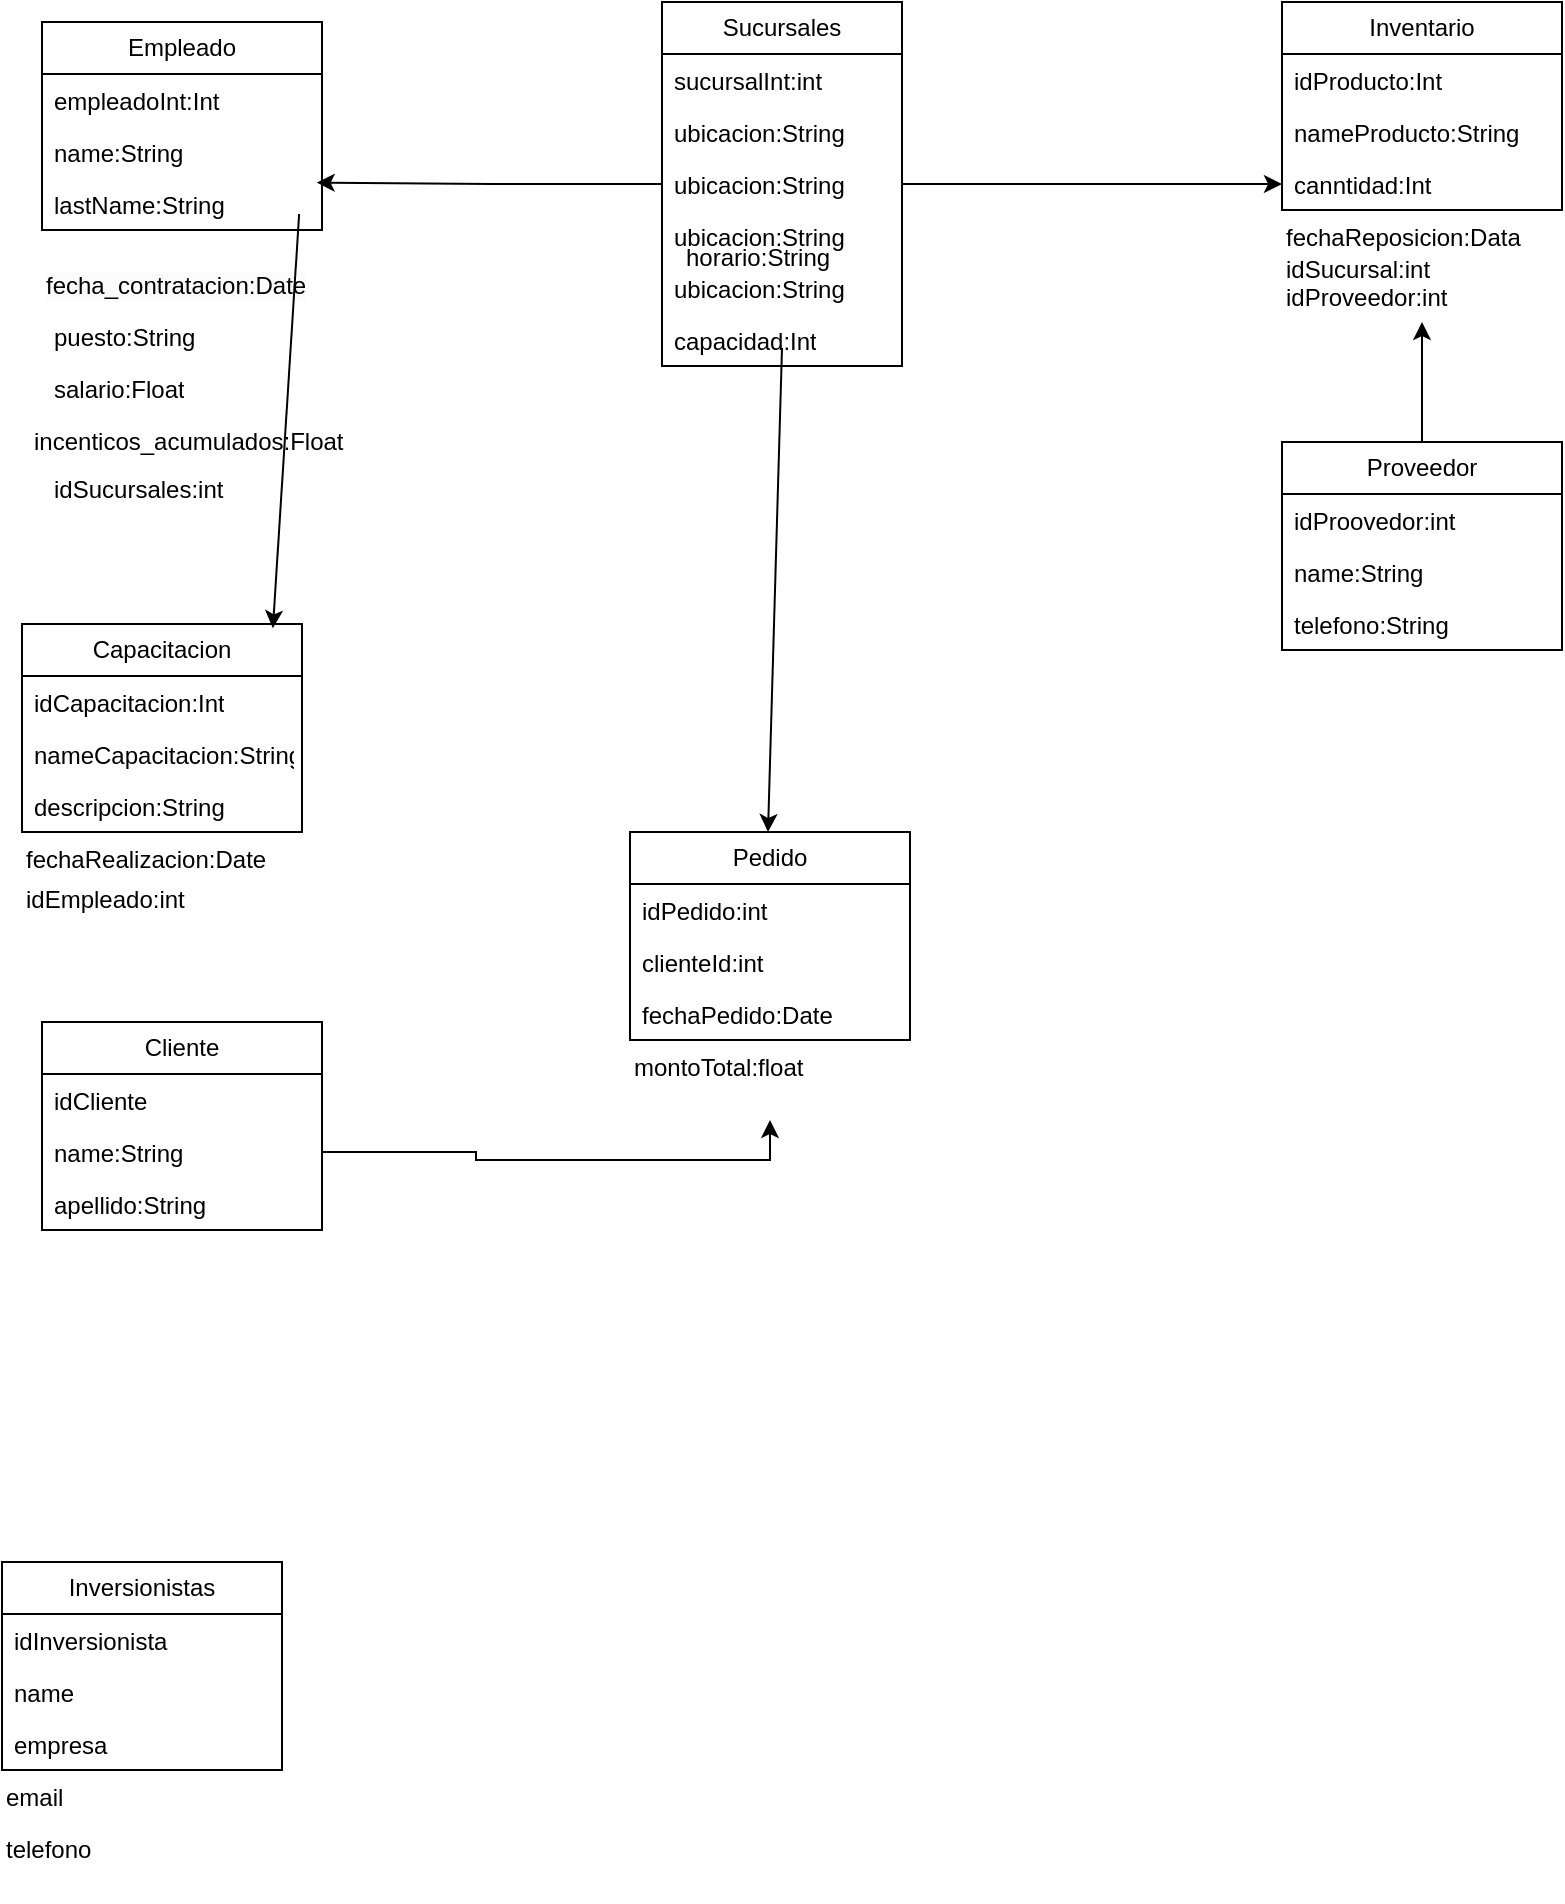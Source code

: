 <mxfile version="24.7.17">
  <diagram id="C5RBs43oDa-KdzZeNtuy" name="Page-1">
    <mxGraphModel dx="1026" dy="465" grid="1" gridSize="10" guides="1" tooltips="1" connect="1" arrows="1" fold="1" page="1" pageScale="1" pageWidth="827" pageHeight="1169" math="0" shadow="0">
      <root>
        <mxCell id="WIyWlLk6GJQsqaUBKTNV-0" />
        <mxCell id="WIyWlLk6GJQsqaUBKTNV-1" parent="WIyWlLk6GJQsqaUBKTNV-0" />
        <mxCell id="jTCzXMl-cBIgk7d_B6kB-71" value="Empleado" style="swimlane;fontStyle=0;childLayout=stackLayout;horizontal=1;startSize=26;fillColor=none;horizontalStack=0;resizeParent=1;resizeParentMax=0;resizeLast=0;collapsible=1;marginBottom=0;whiteSpace=wrap;html=1;" parent="WIyWlLk6GJQsqaUBKTNV-1" vertex="1">
          <mxGeometry x="50" y="140" width="140" height="104" as="geometry" />
        </mxCell>
        <mxCell id="jTCzXMl-cBIgk7d_B6kB-72" value="empleadoInt:Int" style="text;strokeColor=none;fillColor=none;align=left;verticalAlign=top;spacingLeft=4;spacingRight=4;overflow=hidden;rotatable=0;points=[[0,0.5],[1,0.5]];portConstraint=eastwest;whiteSpace=wrap;html=1;" parent="jTCzXMl-cBIgk7d_B6kB-71" vertex="1">
          <mxGeometry y="26" width="140" height="26" as="geometry" />
        </mxCell>
        <mxCell id="jTCzXMl-cBIgk7d_B6kB-73" value="name:String" style="text;strokeColor=none;fillColor=none;align=left;verticalAlign=top;spacingLeft=4;spacingRight=4;overflow=hidden;rotatable=0;points=[[0,0.5],[1,0.5]];portConstraint=eastwest;whiteSpace=wrap;html=1;" parent="jTCzXMl-cBIgk7d_B6kB-71" vertex="1">
          <mxGeometry y="52" width="140" height="26" as="geometry" />
        </mxCell>
        <mxCell id="jTCzXMl-cBIgk7d_B6kB-74" value="lastName:String" style="text;strokeColor=none;fillColor=none;align=left;verticalAlign=top;spacingLeft=4;spacingRight=4;overflow=hidden;rotatable=0;points=[[0,0.5],[1,0.5]];portConstraint=eastwest;whiteSpace=wrap;html=1;" parent="jTCzXMl-cBIgk7d_B6kB-71" vertex="1">
          <mxGeometry y="78" width="140" height="26" as="geometry" />
        </mxCell>
        <mxCell id="jTCzXMl-cBIgk7d_B6kB-75" value="&#xa;&lt;span style=&quot;color: rgb(0, 0, 0); font-family: Helvetica; font-size: 12px; font-style: normal; font-variant-ligatures: normal; font-variant-caps: normal; font-weight: 400; letter-spacing: normal; orphans: 2; text-align: left; text-indent: 0px; text-transform: none; widows: 2; word-spacing: 0px; -webkit-text-stroke-width: 0px; white-space: normal; background-color: rgb(251, 251, 251); text-decoration-thickness: initial; text-decoration-style: initial; text-decoration-color: initial; display: inline !important; float: none;&quot;&gt;fecha_contratacion:Date&lt;/span&gt;&#xa;&#xa;" style="text;whiteSpace=wrap;html=1;" parent="WIyWlLk6GJQsqaUBKTNV-1" vertex="1">
          <mxGeometry x="50" y="244" width="140" height="40" as="geometry" />
        </mxCell>
        <mxCell id="jTCzXMl-cBIgk7d_B6kB-76" value="puesto:String" style="text;strokeColor=none;fillColor=none;align=left;verticalAlign=top;spacingLeft=4;spacingRight=4;overflow=hidden;rotatable=0;points=[[0,0.5],[1,0.5]];portConstraint=eastwest;whiteSpace=wrap;html=1;" parent="WIyWlLk6GJQsqaUBKTNV-1" vertex="1">
          <mxGeometry x="50" y="284" width="140" height="26" as="geometry" />
        </mxCell>
        <mxCell id="jTCzXMl-cBIgk7d_B6kB-77" value="salario:Float" style="text;strokeColor=none;fillColor=none;align=left;verticalAlign=top;spacingLeft=4;spacingRight=4;overflow=hidden;rotatable=0;points=[[0,0.5],[1,0.5]];portConstraint=eastwest;whiteSpace=wrap;html=1;" parent="WIyWlLk6GJQsqaUBKTNV-1" vertex="1">
          <mxGeometry x="50" y="310" width="140" height="26" as="geometry" />
        </mxCell>
        <mxCell id="jTCzXMl-cBIgk7d_B6kB-78" value="incenticos_acumulados:Float" style="text;strokeColor=none;fillColor=none;align=left;verticalAlign=top;spacingLeft=4;spacingRight=4;overflow=hidden;rotatable=0;points=[[0,0.5],[1,0.5]];portConstraint=eastwest;whiteSpace=wrap;html=1;" parent="WIyWlLk6GJQsqaUBKTNV-1" vertex="1">
          <mxGeometry x="40" y="336" width="180" height="26" as="geometry" />
        </mxCell>
        <mxCell id="jTCzXMl-cBIgk7d_B6kB-79" value="idSucursales:int" style="text;strokeColor=none;fillColor=none;align=left;verticalAlign=top;spacingLeft=4;spacingRight=4;overflow=hidden;rotatable=0;points=[[0,0.5],[1,0.5]];portConstraint=eastwest;whiteSpace=wrap;html=1;" parent="WIyWlLk6GJQsqaUBKTNV-1" vertex="1">
          <mxGeometry x="50" y="360" width="180" height="26" as="geometry" />
        </mxCell>
        <mxCell id="jTCzXMl-cBIgk7d_B6kB-105" value="" style="edgeStyle=orthogonalEdgeStyle;rounded=0;orthogonalLoop=1;jettySize=auto;html=1;entryX=0;entryY=0.5;entryDx=0;entryDy=0;" parent="WIyWlLk6GJQsqaUBKTNV-1" source="jTCzXMl-cBIgk7d_B6kB-80" target="jTCzXMl-cBIgk7d_B6kB-92" edge="1">
          <mxGeometry relative="1" as="geometry">
            <mxPoint x="650" y="220" as="targetPoint" />
          </mxGeometry>
        </mxCell>
        <mxCell id="jTCzXMl-cBIgk7d_B6kB-107" value="" style="edgeStyle=orthogonalEdgeStyle;rounded=0;orthogonalLoop=1;jettySize=auto;html=1;entryX=0.981;entryY=0.088;entryDx=0;entryDy=0;entryPerimeter=0;" parent="WIyWlLk6GJQsqaUBKTNV-1" source="jTCzXMl-cBIgk7d_B6kB-80" target="jTCzXMl-cBIgk7d_B6kB-74" edge="1">
          <mxGeometry relative="1" as="geometry">
            <mxPoint x="260.0" y="221" as="targetPoint" />
          </mxGeometry>
        </mxCell>
        <mxCell id="jTCzXMl-cBIgk7d_B6kB-80" value="Sucursales" style="swimlane;fontStyle=0;childLayout=stackLayout;horizontal=1;startSize=26;fillColor=none;horizontalStack=0;resizeParent=1;resizeParentMax=0;resizeLast=0;collapsible=1;marginBottom=0;whiteSpace=wrap;html=1;" parent="WIyWlLk6GJQsqaUBKTNV-1" vertex="1">
          <mxGeometry x="360" y="130" width="120" height="182" as="geometry" />
        </mxCell>
        <mxCell id="jTCzXMl-cBIgk7d_B6kB-81" value="sucursalInt:int" style="text;strokeColor=none;fillColor=none;align=left;verticalAlign=top;spacingLeft=4;spacingRight=4;overflow=hidden;rotatable=0;points=[[0,0.5],[1,0.5]];portConstraint=eastwest;whiteSpace=wrap;html=1;" parent="jTCzXMl-cBIgk7d_B6kB-80" vertex="1">
          <mxGeometry y="26" width="120" height="26" as="geometry" />
        </mxCell>
        <mxCell id="jTCzXMl-cBIgk7d_B6kB-82" value="ubicacion:String" style="text;strokeColor=none;fillColor=none;align=left;verticalAlign=top;spacingLeft=4;spacingRight=4;overflow=hidden;rotatable=0;points=[[0,0.5],[1,0.5]];portConstraint=eastwest;whiteSpace=wrap;html=1;" parent="jTCzXMl-cBIgk7d_B6kB-80" vertex="1">
          <mxGeometry y="52" width="120" height="26" as="geometry" />
        </mxCell>
        <mxCell id="jTCzXMl-cBIgk7d_B6kB-102" value="ubicacion:String" style="text;strokeColor=none;fillColor=none;align=left;verticalAlign=top;spacingLeft=4;spacingRight=4;overflow=hidden;rotatable=0;points=[[0,0.5],[1,0.5]];portConstraint=eastwest;whiteSpace=wrap;html=1;" parent="jTCzXMl-cBIgk7d_B6kB-80" vertex="1">
          <mxGeometry y="78" width="120" height="26" as="geometry" />
        </mxCell>
        <mxCell id="jTCzXMl-cBIgk7d_B6kB-103" value="ubicacion:String" style="text;strokeColor=none;fillColor=none;align=left;verticalAlign=top;spacingLeft=4;spacingRight=4;overflow=hidden;rotatable=0;points=[[0,0.5],[1,0.5]];portConstraint=eastwest;whiteSpace=wrap;html=1;" parent="jTCzXMl-cBIgk7d_B6kB-80" vertex="1">
          <mxGeometry y="104" width="120" height="26" as="geometry" />
        </mxCell>
        <mxCell id="jTCzXMl-cBIgk7d_B6kB-101" value="ubicacion:String" style="text;strokeColor=none;fillColor=none;align=left;verticalAlign=top;spacingLeft=4;spacingRight=4;overflow=hidden;rotatable=0;points=[[0,0.5],[1,0.5]];portConstraint=eastwest;whiteSpace=wrap;html=1;" parent="jTCzXMl-cBIgk7d_B6kB-80" vertex="1">
          <mxGeometry y="130" width="120" height="26" as="geometry" />
        </mxCell>
        <mxCell id="jTCzXMl-cBIgk7d_B6kB-83" value="capacidad:Int" style="text;strokeColor=none;fillColor=none;align=left;verticalAlign=top;spacingLeft=4;spacingRight=4;overflow=hidden;rotatable=0;points=[[0,0.5],[1,0.5]];portConstraint=eastwest;whiteSpace=wrap;html=1;" parent="jTCzXMl-cBIgk7d_B6kB-80" vertex="1">
          <mxGeometry y="156" width="120" height="26" as="geometry" />
        </mxCell>
        <mxCell id="jTCzXMl-cBIgk7d_B6kB-84" value="horario:String" style="text;whiteSpace=wrap;html=1;" parent="WIyWlLk6GJQsqaUBKTNV-1" vertex="1">
          <mxGeometry x="370" y="244" width="140" height="40" as="geometry" />
        </mxCell>
        <mxCell id="jTCzXMl-cBIgk7d_B6kB-89" value="Inventario" style="swimlane;fontStyle=0;childLayout=stackLayout;horizontal=1;startSize=26;fillColor=none;horizontalStack=0;resizeParent=1;resizeParentMax=0;resizeLast=0;collapsible=1;marginBottom=0;whiteSpace=wrap;html=1;" parent="WIyWlLk6GJQsqaUBKTNV-1" vertex="1">
          <mxGeometry x="670" y="130" width="140" height="104" as="geometry" />
        </mxCell>
        <mxCell id="jTCzXMl-cBIgk7d_B6kB-90" value="idProducto:Int" style="text;strokeColor=none;fillColor=none;align=left;verticalAlign=top;spacingLeft=4;spacingRight=4;overflow=hidden;rotatable=0;points=[[0,0.5],[1,0.5]];portConstraint=eastwest;whiteSpace=wrap;html=1;" parent="jTCzXMl-cBIgk7d_B6kB-89" vertex="1">
          <mxGeometry y="26" width="140" height="26" as="geometry" />
        </mxCell>
        <mxCell id="jTCzXMl-cBIgk7d_B6kB-91" value="nameProducto:String" style="text;strokeColor=none;fillColor=none;align=left;verticalAlign=top;spacingLeft=4;spacingRight=4;overflow=hidden;rotatable=0;points=[[0,0.5],[1,0.5]];portConstraint=eastwest;whiteSpace=wrap;html=1;" parent="jTCzXMl-cBIgk7d_B6kB-89" vertex="1">
          <mxGeometry y="52" width="140" height="26" as="geometry" />
        </mxCell>
        <mxCell id="jTCzXMl-cBIgk7d_B6kB-92" value="canntidad:Int" style="text;strokeColor=none;fillColor=none;align=left;verticalAlign=top;spacingLeft=4;spacingRight=4;overflow=hidden;rotatable=0;points=[[0,0.5],[1,0.5]];portConstraint=eastwest;whiteSpace=wrap;html=1;" parent="jTCzXMl-cBIgk7d_B6kB-89" vertex="1">
          <mxGeometry y="78" width="140" height="26" as="geometry" />
        </mxCell>
        <mxCell id="jTCzXMl-cBIgk7d_B6kB-93" value="fechaReposicion:Data" style="text;whiteSpace=wrap;html=1;" parent="WIyWlLk6GJQsqaUBKTNV-1" vertex="1">
          <mxGeometry x="670" y="234" width="140" height="40" as="geometry" />
        </mxCell>
        <mxCell id="jTCzXMl-cBIgk7d_B6kB-94" value="Capacitacion" style="swimlane;fontStyle=0;childLayout=stackLayout;horizontal=1;startSize=26;fillColor=none;horizontalStack=0;resizeParent=1;resizeParentMax=0;resizeLast=0;collapsible=1;marginBottom=0;whiteSpace=wrap;html=1;" parent="WIyWlLk6GJQsqaUBKTNV-1" vertex="1">
          <mxGeometry x="40" y="441" width="140" height="104" as="geometry" />
        </mxCell>
        <mxCell id="jTCzXMl-cBIgk7d_B6kB-95" value="idCapacitacion:Int" style="text;strokeColor=none;fillColor=none;align=left;verticalAlign=top;spacingLeft=4;spacingRight=4;overflow=hidden;rotatable=0;points=[[0,0.5],[1,0.5]];portConstraint=eastwest;whiteSpace=wrap;html=1;" parent="jTCzXMl-cBIgk7d_B6kB-94" vertex="1">
          <mxGeometry y="26" width="140" height="26" as="geometry" />
        </mxCell>
        <mxCell id="jTCzXMl-cBIgk7d_B6kB-96" value="nameCapacitacion:String" style="text;strokeColor=none;fillColor=none;align=left;verticalAlign=top;spacingLeft=4;spacingRight=4;overflow=hidden;rotatable=0;points=[[0,0.5],[1,0.5]];portConstraint=eastwest;whiteSpace=wrap;html=1;" parent="jTCzXMl-cBIgk7d_B6kB-94" vertex="1">
          <mxGeometry y="52" width="140" height="26" as="geometry" />
        </mxCell>
        <mxCell id="jTCzXMl-cBIgk7d_B6kB-97" value="descripcion:String" style="text;strokeColor=none;fillColor=none;align=left;verticalAlign=top;spacingLeft=4;spacingRight=4;overflow=hidden;rotatable=0;points=[[0,0.5],[1,0.5]];portConstraint=eastwest;whiteSpace=wrap;html=1;" parent="jTCzXMl-cBIgk7d_B6kB-94" vertex="1">
          <mxGeometry y="78" width="140" height="26" as="geometry" />
        </mxCell>
        <mxCell id="jTCzXMl-cBIgk7d_B6kB-98" value="fechaRealizacion:Date" style="text;whiteSpace=wrap;html=1;" parent="WIyWlLk6GJQsqaUBKTNV-1" vertex="1">
          <mxGeometry x="40" y="545" width="140" height="40" as="geometry" />
        </mxCell>
        <mxCell id="jTCzXMl-cBIgk7d_B6kB-99" value="idEmpleado:int" style="text;whiteSpace=wrap;html=1;" parent="WIyWlLk6GJQsqaUBKTNV-1" vertex="1">
          <mxGeometry x="40" y="565" width="140" height="40" as="geometry" />
        </mxCell>
        <mxCell id="jTCzXMl-cBIgk7d_B6kB-100" value="idSucursal:int&lt;div&gt;idProveedor:int&lt;/div&gt;" style="text;whiteSpace=wrap;html=1;" parent="WIyWlLk6GJQsqaUBKTNV-1" vertex="1">
          <mxGeometry x="670" y="250" width="140" height="40" as="geometry" />
        </mxCell>
        <mxCell id="jTCzXMl-cBIgk7d_B6kB-108" value="" style="endArrow=classic;html=1;rounded=0;entryX=0.896;entryY=0.021;entryDx=0;entryDy=0;entryPerimeter=0;" parent="WIyWlLk6GJQsqaUBKTNV-1" target="jTCzXMl-cBIgk7d_B6kB-94" edge="1">
          <mxGeometry width="50" height="50" relative="1" as="geometry">
            <mxPoint x="178.57" y="236" as="sourcePoint" />
            <mxPoint x="178.57" y="336" as="targetPoint" />
          </mxGeometry>
        </mxCell>
        <mxCell id="jTCzXMl-cBIgk7d_B6kB-113" value="" style="edgeStyle=orthogonalEdgeStyle;rounded=0;orthogonalLoop=1;jettySize=auto;html=1;" parent="WIyWlLk6GJQsqaUBKTNV-1" source="jTCzXMl-cBIgk7d_B6kB-109" target="jTCzXMl-cBIgk7d_B6kB-100" edge="1">
          <mxGeometry relative="1" as="geometry" />
        </mxCell>
        <mxCell id="jTCzXMl-cBIgk7d_B6kB-109" value="Proveedor" style="swimlane;fontStyle=0;childLayout=stackLayout;horizontal=1;startSize=26;fillColor=none;horizontalStack=0;resizeParent=1;resizeParentMax=0;resizeLast=0;collapsible=1;marginBottom=0;whiteSpace=wrap;html=1;" parent="WIyWlLk6GJQsqaUBKTNV-1" vertex="1">
          <mxGeometry x="670" y="350" width="140" height="104" as="geometry" />
        </mxCell>
        <mxCell id="jTCzXMl-cBIgk7d_B6kB-110" value="idProovedor:int" style="text;strokeColor=none;fillColor=none;align=left;verticalAlign=top;spacingLeft=4;spacingRight=4;overflow=hidden;rotatable=0;points=[[0,0.5],[1,0.5]];portConstraint=eastwest;whiteSpace=wrap;html=1;" parent="jTCzXMl-cBIgk7d_B6kB-109" vertex="1">
          <mxGeometry y="26" width="140" height="26" as="geometry" />
        </mxCell>
        <mxCell id="jTCzXMl-cBIgk7d_B6kB-111" value="name:String" style="text;strokeColor=none;fillColor=none;align=left;verticalAlign=top;spacingLeft=4;spacingRight=4;overflow=hidden;rotatable=0;points=[[0,0.5],[1,0.5]];portConstraint=eastwest;whiteSpace=wrap;html=1;" parent="jTCzXMl-cBIgk7d_B6kB-109" vertex="1">
          <mxGeometry y="52" width="140" height="26" as="geometry" />
        </mxCell>
        <mxCell id="jTCzXMl-cBIgk7d_B6kB-112" value="telefono:String" style="text;strokeColor=none;fillColor=none;align=left;verticalAlign=top;spacingLeft=4;spacingRight=4;overflow=hidden;rotatable=0;points=[[0,0.5],[1,0.5]];portConstraint=eastwest;whiteSpace=wrap;html=1;" parent="jTCzXMl-cBIgk7d_B6kB-109" vertex="1">
          <mxGeometry y="78" width="140" height="26" as="geometry" />
        </mxCell>
        <mxCell id="jTCzXMl-cBIgk7d_B6kB-118" value="" style="endArrow=classic;html=1;rounded=0;entryX=0.5;entryY=0;entryDx=0;entryDy=0;" parent="WIyWlLk6GJQsqaUBKTNV-1" edge="1">
          <mxGeometry width="50" height="50" relative="1" as="geometry">
            <mxPoint x="420" y="303" as="sourcePoint" />
            <mxPoint x="413.0" y="545" as="targetPoint" />
          </mxGeometry>
        </mxCell>
        <mxCell id="jTCzXMl-cBIgk7d_B6kB-119" value="Pedido" style="swimlane;fontStyle=0;childLayout=stackLayout;horizontal=1;startSize=26;fillColor=none;horizontalStack=0;resizeParent=1;resizeParentMax=0;resizeLast=0;collapsible=1;marginBottom=0;whiteSpace=wrap;html=1;" parent="WIyWlLk6GJQsqaUBKTNV-1" vertex="1">
          <mxGeometry x="344" y="545" width="140" height="104" as="geometry" />
        </mxCell>
        <mxCell id="jTCzXMl-cBIgk7d_B6kB-120" value="idPedido:int" style="text;strokeColor=none;fillColor=none;align=left;verticalAlign=top;spacingLeft=4;spacingRight=4;overflow=hidden;rotatable=0;points=[[0,0.5],[1,0.5]];portConstraint=eastwest;whiteSpace=wrap;html=1;" parent="jTCzXMl-cBIgk7d_B6kB-119" vertex="1">
          <mxGeometry y="26" width="140" height="26" as="geometry" />
        </mxCell>
        <mxCell id="jTCzXMl-cBIgk7d_B6kB-121" value="clienteId:int" style="text;strokeColor=none;fillColor=none;align=left;verticalAlign=top;spacingLeft=4;spacingRight=4;overflow=hidden;rotatable=0;points=[[0,0.5],[1,0.5]];portConstraint=eastwest;whiteSpace=wrap;html=1;" parent="jTCzXMl-cBIgk7d_B6kB-119" vertex="1">
          <mxGeometry y="52" width="140" height="26" as="geometry" />
        </mxCell>
        <mxCell id="jTCzXMl-cBIgk7d_B6kB-122" value="fechaPedido:Date" style="text;strokeColor=none;fillColor=none;align=left;verticalAlign=top;spacingLeft=4;spacingRight=4;overflow=hidden;rotatable=0;points=[[0,0.5],[1,0.5]];portConstraint=eastwest;whiteSpace=wrap;html=1;" parent="jTCzXMl-cBIgk7d_B6kB-119" vertex="1">
          <mxGeometry y="78" width="140" height="26" as="geometry" />
        </mxCell>
        <mxCell id="jTCzXMl-cBIgk7d_B6kB-123" value="montoTotal:float" style="text;whiteSpace=wrap;html=1;" parent="WIyWlLk6GJQsqaUBKTNV-1" vertex="1">
          <mxGeometry x="344" y="649" width="140" height="40" as="geometry" />
        </mxCell>
        <mxCell id="jTCzXMl-cBIgk7d_B6kB-124" value="Cliente" style="swimlane;fontStyle=0;childLayout=stackLayout;horizontal=1;startSize=26;fillColor=none;horizontalStack=0;resizeParent=1;resizeParentMax=0;resizeLast=0;collapsible=1;marginBottom=0;whiteSpace=wrap;html=1;" parent="WIyWlLk6GJQsqaUBKTNV-1" vertex="1">
          <mxGeometry x="50" y="640" width="140" height="104" as="geometry" />
        </mxCell>
        <mxCell id="jTCzXMl-cBIgk7d_B6kB-125" value="idCliente" style="text;strokeColor=none;fillColor=none;align=left;verticalAlign=top;spacingLeft=4;spacingRight=4;overflow=hidden;rotatable=0;points=[[0,0.5],[1,0.5]];portConstraint=eastwest;whiteSpace=wrap;html=1;" parent="jTCzXMl-cBIgk7d_B6kB-124" vertex="1">
          <mxGeometry y="26" width="140" height="26" as="geometry" />
        </mxCell>
        <mxCell id="jTCzXMl-cBIgk7d_B6kB-126" value="name:String" style="text;strokeColor=none;fillColor=none;align=left;verticalAlign=top;spacingLeft=4;spacingRight=4;overflow=hidden;rotatable=0;points=[[0,0.5],[1,0.5]];portConstraint=eastwest;whiteSpace=wrap;html=1;" parent="jTCzXMl-cBIgk7d_B6kB-124" vertex="1">
          <mxGeometry y="52" width="140" height="26" as="geometry" />
        </mxCell>
        <mxCell id="jTCzXMl-cBIgk7d_B6kB-127" value="apellido:String" style="text;strokeColor=none;fillColor=none;align=left;verticalAlign=top;spacingLeft=4;spacingRight=4;overflow=hidden;rotatable=0;points=[[0,0.5],[1,0.5]];portConstraint=eastwest;whiteSpace=wrap;html=1;" parent="jTCzXMl-cBIgk7d_B6kB-124" vertex="1">
          <mxGeometry y="78" width="140" height="26" as="geometry" />
        </mxCell>
        <mxCell id="jTCzXMl-cBIgk7d_B6kB-129" value="" style="edgeStyle=orthogonalEdgeStyle;rounded=0;orthogonalLoop=1;jettySize=auto;html=1;" parent="WIyWlLk6GJQsqaUBKTNV-1" source="jTCzXMl-cBIgk7d_B6kB-126" target="jTCzXMl-cBIgk7d_B6kB-123" edge="1">
          <mxGeometry relative="1" as="geometry" />
        </mxCell>
        <mxCell id="jTCzXMl-cBIgk7d_B6kB-134" value="Inversionistas" style="swimlane;fontStyle=0;childLayout=stackLayout;horizontal=1;startSize=26;fillColor=none;horizontalStack=0;resizeParent=1;resizeParentMax=0;resizeLast=0;collapsible=1;marginBottom=0;whiteSpace=wrap;html=1;" parent="WIyWlLk6GJQsqaUBKTNV-1" vertex="1">
          <mxGeometry x="30" y="910" width="140" height="104" as="geometry" />
        </mxCell>
        <mxCell id="jTCzXMl-cBIgk7d_B6kB-135" value="idInversionista" style="text;strokeColor=none;fillColor=none;align=left;verticalAlign=top;spacingLeft=4;spacingRight=4;overflow=hidden;rotatable=0;points=[[0,0.5],[1,0.5]];portConstraint=eastwest;whiteSpace=wrap;html=1;" parent="jTCzXMl-cBIgk7d_B6kB-134" vertex="1">
          <mxGeometry y="26" width="140" height="26" as="geometry" />
        </mxCell>
        <mxCell id="jTCzXMl-cBIgk7d_B6kB-136" value="name" style="text;strokeColor=none;fillColor=none;align=left;verticalAlign=top;spacingLeft=4;spacingRight=4;overflow=hidden;rotatable=0;points=[[0,0.5],[1,0.5]];portConstraint=eastwest;whiteSpace=wrap;html=1;" parent="jTCzXMl-cBIgk7d_B6kB-134" vertex="1">
          <mxGeometry y="52" width="140" height="26" as="geometry" />
        </mxCell>
        <mxCell id="jTCzXMl-cBIgk7d_B6kB-137" value="empresa" style="text;strokeColor=none;fillColor=none;align=left;verticalAlign=top;spacingLeft=4;spacingRight=4;overflow=hidden;rotatable=0;points=[[0,0.5],[1,0.5]];portConstraint=eastwest;whiteSpace=wrap;html=1;" parent="jTCzXMl-cBIgk7d_B6kB-134" vertex="1">
          <mxGeometry y="78" width="140" height="26" as="geometry" />
        </mxCell>
        <mxCell id="jTCzXMl-cBIgk7d_B6kB-139" value="email" style="text;whiteSpace=wrap;html=1;" parent="WIyWlLk6GJQsqaUBKTNV-1" vertex="1">
          <mxGeometry x="30" y="1014" width="140" height="40" as="geometry" />
        </mxCell>
        <mxCell id="jTCzXMl-cBIgk7d_B6kB-140" value="telefono" style="text;whiteSpace=wrap;html=1;" parent="WIyWlLk6GJQsqaUBKTNV-1" vertex="1">
          <mxGeometry x="30" y="1040" width="140" height="40" as="geometry" />
        </mxCell>
      </root>
    </mxGraphModel>
  </diagram>
</mxfile>
